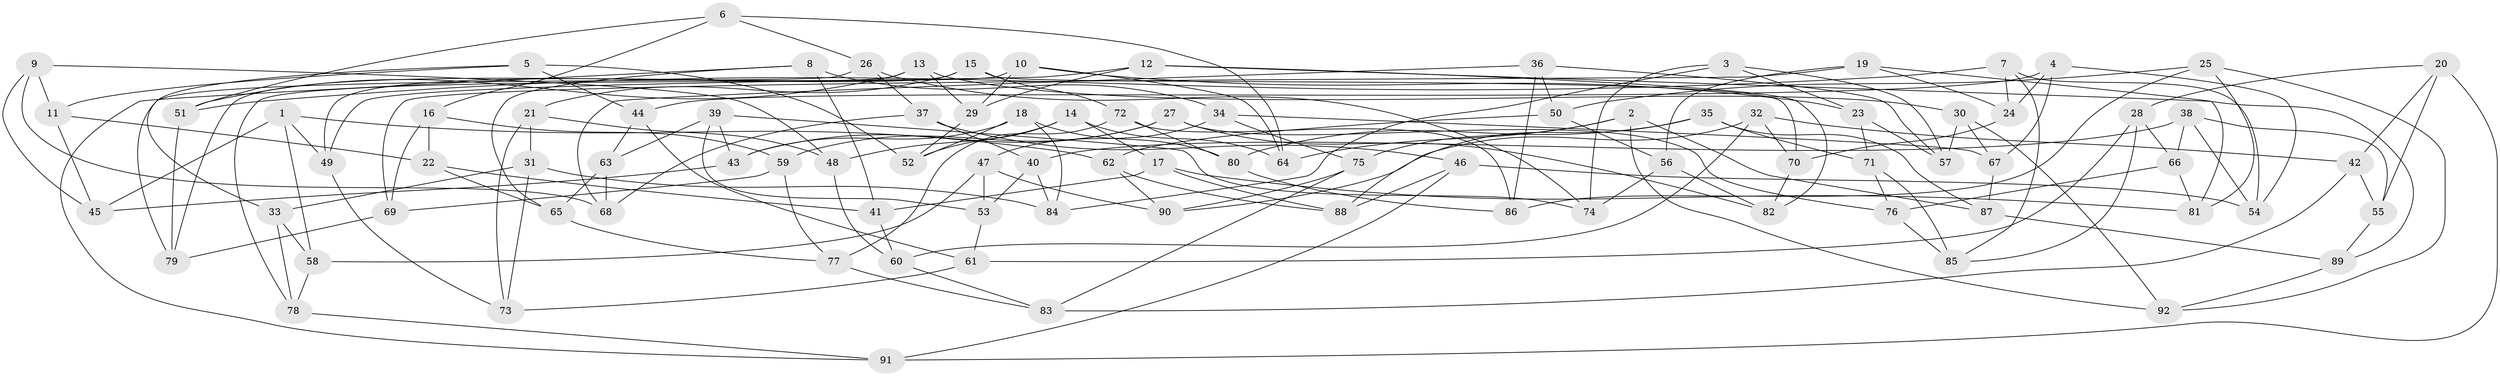 // Generated by graph-tools (version 1.1) at 2025/38/03/09/25 02:38:11]
// undirected, 92 vertices, 184 edges
graph export_dot {
graph [start="1"]
  node [color=gray90,style=filled];
  1;
  2;
  3;
  4;
  5;
  6;
  7;
  8;
  9;
  10;
  11;
  12;
  13;
  14;
  15;
  16;
  17;
  18;
  19;
  20;
  21;
  22;
  23;
  24;
  25;
  26;
  27;
  28;
  29;
  30;
  31;
  32;
  33;
  34;
  35;
  36;
  37;
  38;
  39;
  40;
  41;
  42;
  43;
  44;
  45;
  46;
  47;
  48;
  49;
  50;
  51;
  52;
  53;
  54;
  55;
  56;
  57;
  58;
  59;
  60;
  61;
  62;
  63;
  64;
  65;
  66;
  67;
  68;
  69;
  70;
  71;
  72;
  73;
  74;
  75;
  76;
  77;
  78;
  79;
  80;
  81;
  82;
  83;
  84;
  85;
  86;
  87;
  88;
  89;
  90;
  91;
  92;
  1 -- 45;
  1 -- 62;
  1 -- 49;
  1 -- 58;
  2 -- 75;
  2 -- 92;
  2 -- 87;
  2 -- 64;
  3 -- 57;
  3 -- 74;
  3 -- 23;
  3 -- 84;
  4 -- 44;
  4 -- 67;
  4 -- 24;
  4 -- 54;
  5 -- 11;
  5 -- 33;
  5 -- 44;
  5 -- 52;
  6 -- 26;
  6 -- 16;
  6 -- 64;
  6 -- 51;
  7 -- 85;
  7 -- 51;
  7 -- 54;
  7 -- 24;
  8 -- 91;
  8 -- 41;
  8 -- 34;
  8 -- 65;
  9 -- 45;
  9 -- 48;
  9 -- 11;
  9 -- 68;
  10 -- 23;
  10 -- 29;
  10 -- 64;
  10 -- 78;
  11 -- 22;
  11 -- 45;
  12 -- 29;
  12 -- 82;
  12 -- 49;
  12 -- 89;
  13 -- 49;
  13 -- 30;
  13 -- 51;
  13 -- 29;
  14 -- 48;
  14 -- 17;
  14 -- 64;
  14 -- 52;
  15 -- 21;
  15 -- 70;
  15 -- 72;
  15 -- 79;
  16 -- 69;
  16 -- 22;
  16 -- 59;
  17 -- 88;
  17 -- 81;
  17 -- 41;
  18 -- 84;
  18 -- 80;
  18 -- 43;
  18 -- 52;
  19 -- 24;
  19 -- 69;
  19 -- 81;
  19 -- 56;
  20 -- 42;
  20 -- 91;
  20 -- 28;
  20 -- 55;
  21 -- 31;
  21 -- 48;
  21 -- 73;
  22 -- 41;
  22 -- 65;
  23 -- 71;
  23 -- 57;
  24 -- 70;
  25 -- 92;
  25 -- 50;
  25 -- 86;
  25 -- 81;
  26 -- 37;
  26 -- 74;
  26 -- 79;
  27 -- 59;
  27 -- 82;
  27 -- 43;
  27 -- 76;
  28 -- 85;
  28 -- 61;
  28 -- 66;
  29 -- 52;
  30 -- 92;
  30 -- 57;
  30 -- 67;
  31 -- 84;
  31 -- 73;
  31 -- 33;
  32 -- 70;
  32 -- 60;
  32 -- 42;
  32 -- 90;
  33 -- 58;
  33 -- 78;
  34 -- 75;
  34 -- 47;
  34 -- 67;
  35 -- 87;
  35 -- 80;
  35 -- 71;
  35 -- 88;
  36 -- 50;
  36 -- 86;
  36 -- 57;
  36 -- 68;
  37 -- 40;
  37 -- 46;
  37 -- 68;
  38 -- 54;
  38 -- 55;
  38 -- 40;
  38 -- 66;
  39 -- 63;
  39 -- 74;
  39 -- 53;
  39 -- 43;
  40 -- 84;
  40 -- 53;
  41 -- 60;
  42 -- 55;
  42 -- 83;
  43 -- 45;
  44 -- 63;
  44 -- 61;
  46 -- 91;
  46 -- 54;
  46 -- 88;
  47 -- 58;
  47 -- 90;
  47 -- 53;
  48 -- 60;
  49 -- 73;
  50 -- 56;
  50 -- 62;
  51 -- 79;
  53 -- 61;
  55 -- 89;
  56 -- 74;
  56 -- 82;
  58 -- 78;
  59 -- 69;
  59 -- 77;
  60 -- 83;
  61 -- 73;
  62 -- 88;
  62 -- 90;
  63 -- 65;
  63 -- 68;
  65 -- 77;
  66 -- 81;
  66 -- 76;
  67 -- 87;
  69 -- 79;
  70 -- 82;
  71 -- 76;
  71 -- 85;
  72 -- 86;
  72 -- 80;
  72 -- 77;
  75 -- 83;
  75 -- 90;
  76 -- 85;
  77 -- 83;
  78 -- 91;
  80 -- 86;
  87 -- 89;
  89 -- 92;
}
